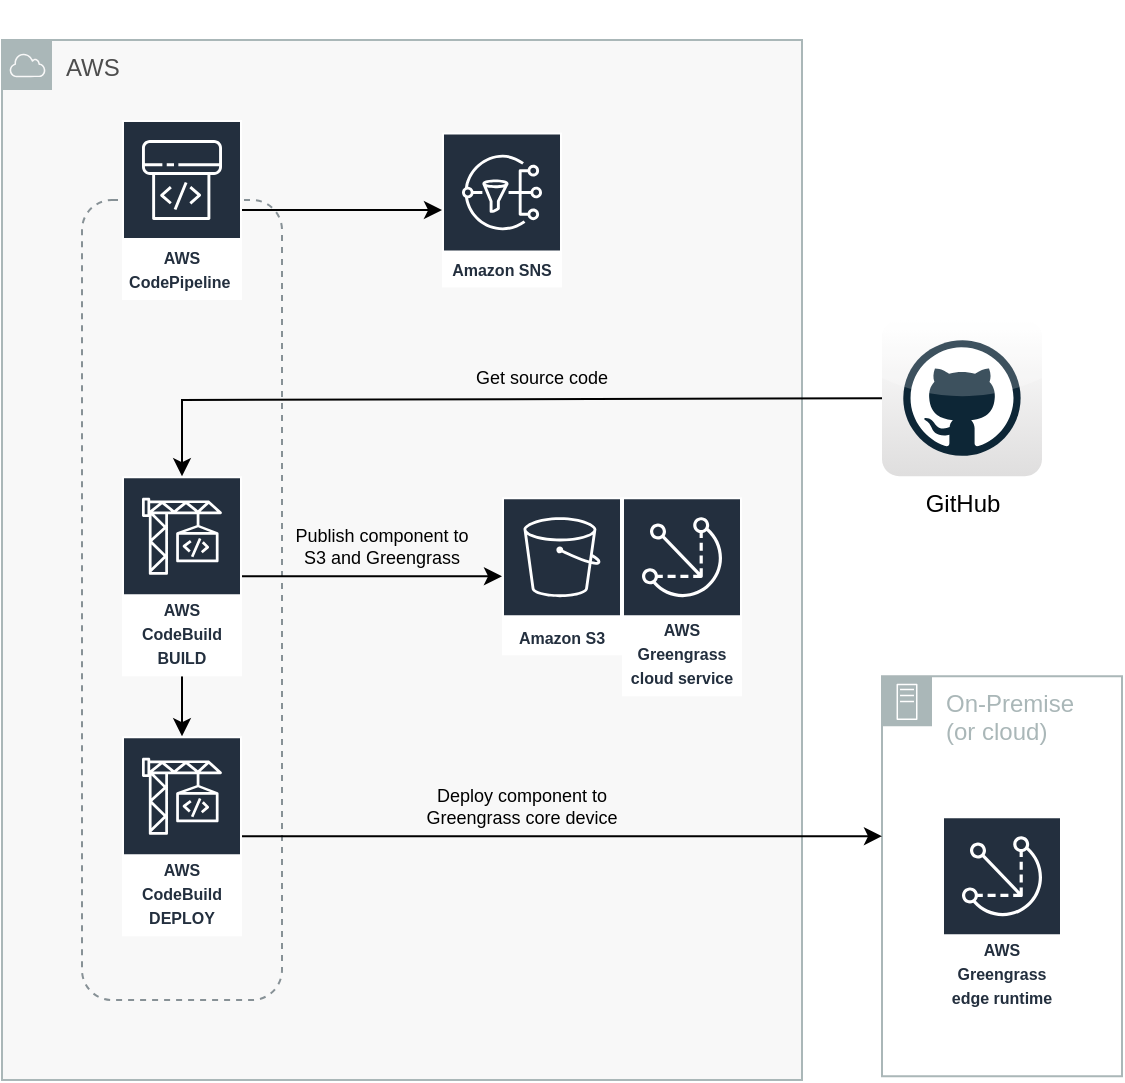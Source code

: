 <mxfile version="26.0.3">
  <diagram id="nuTmEM6pZ8AwLLSvvVjI" name="Page-1">
    <mxGraphModel dx="2954" dy="1244" grid="1" gridSize="10" guides="1" tooltips="1" connect="1" arrows="1" fold="1" page="1" pageScale="1" pageWidth="850" pageHeight="1100" math="0" shadow="0">
      <root>
        <mxCell id="0" />
        <mxCell id="1" parent="0" />
        <mxCell id="gQ_V418OBuMyk7GFYYVb-3" value="On-Premise&lt;br&gt;(or cloud)" style="outlineConnect=0;gradientColor=none;html=1;whiteSpace=wrap;fontSize=12;fontStyle=0;shape=mxgraph.aws4.group;grIcon=mxgraph.aws4.group_on_premise;strokeColor=#AAB7B8;fillColor=none;verticalAlign=top;align=left;spacingLeft=30;fontColor=#AAB7B8;dashed=0;" parent="1" vertex="1">
          <mxGeometry x="480" y="338.1" width="120" height="200" as="geometry" />
        </mxCell>
        <mxCell id="JBoP75M5lPnNyXOxkh6Z-23" value="&lt;font color=&quot;#4D4D4D&quot;&gt;AWS&lt;/font&gt;" style="outlineConnect=0;gradientColor=none;html=1;whiteSpace=wrap;fontSize=12;fontStyle=0;shape=mxgraph.aws4.group;grIcon=mxgraph.aws4.group_aws_cloud;strokeColor=#AAB7B8;fillColor=#F8f8f8;verticalAlign=top;align=left;spacingLeft=30;fontColor=#AAB7B8;dashed=0;" parent="1" vertex="1">
          <mxGeometry x="40" y="20" width="400" height="520" as="geometry" />
        </mxCell>
        <mxCell id="JBoP75M5lPnNyXOxkh6Z-24" value="" style="outlineConnect=0;gradientColor=none;html=1;whiteSpace=wrap;fontSize=12;fontStyle=0;strokeColor=#879196;fillColor=none;verticalAlign=top;align=center;fontColor=#879196;dashed=1;spacingTop=3;rounded=1;" parent="1" vertex="1">
          <mxGeometry x="80" y="100" width="100" height="400" as="geometry" />
        </mxCell>
        <mxCell id="JBoP75M5lPnNyXOxkh6Z-46" value="" style="edgeStyle=orthogonalEdgeStyle;rounded=0;orthogonalLoop=1;jettySize=auto;html=1;" parent="1" source="JBoP75M5lPnNyXOxkh6Z-1" target="JBoP75M5lPnNyXOxkh6Z-13" edge="1">
          <mxGeometry relative="1" as="geometry" />
        </mxCell>
        <mxCell id="JBoP75M5lPnNyXOxkh6Z-1" value="&lt;div&gt;&lt;font style=&quot;font-size: 8px&quot;&gt;AWS CodePipeline&amp;nbsp;&lt;/font&gt;&lt;/div&gt;" style="outlineConnect=0;fontColor=#232F3E;gradientColor=none;strokeColor=#ffffff;fillColor=#232F3E;dashed=0;verticalLabelPosition=middle;verticalAlign=bottom;align=center;html=1;whiteSpace=wrap;fontSize=10;fontStyle=1;spacing=3;shape=mxgraph.aws4.productIcon;prIcon=mxgraph.aws4.codepipeline;" parent="1" vertex="1">
          <mxGeometry x="100" y="60" width="60" height="90" as="geometry" />
        </mxCell>
        <mxCell id="JBoP75M5lPnNyXOxkh6Z-44" value="" style="edgeStyle=orthogonalEdgeStyle;rounded=0;orthogonalLoop=1;jettySize=auto;html=1;" parent="1" source="JBoP75M5lPnNyXOxkh6Z-3" target="JBoP75M5lPnNyXOxkh6Z-4" edge="1">
          <mxGeometry relative="1" as="geometry" />
        </mxCell>
        <mxCell id="gQ_V418OBuMyk7GFYYVb-10" value="" style="edgeStyle=orthogonalEdgeStyle;rounded=0;orthogonalLoop=1;jettySize=auto;html=1;" parent="1" source="JBoP75M5lPnNyXOxkh6Z-3" edge="1">
          <mxGeometry relative="1" as="geometry">
            <mxPoint x="130" y="368.1" as="targetPoint" />
          </mxGeometry>
        </mxCell>
        <mxCell id="JBoP75M5lPnNyXOxkh6Z-3" value="&lt;div&gt;&lt;font style=&quot;font-size: 8px&quot;&gt;AWS CodeBuild BUILD&lt;br&gt;&lt;/font&gt;&lt;/div&gt;" style="outlineConnect=0;fontColor=#232F3E;gradientColor=none;strokeColor=#ffffff;fillColor=#232F3E;dashed=0;verticalLabelPosition=middle;verticalAlign=bottom;align=center;html=1;whiteSpace=wrap;fontSize=10;fontStyle=1;spacing=3;shape=mxgraph.aws4.productIcon;prIcon=mxgraph.aws4.codebuild;" parent="1" vertex="1">
          <mxGeometry x="100" y="238.1" width="60" height="100" as="geometry" />
        </mxCell>
        <mxCell id="JBoP75M5lPnNyXOxkh6Z-4" value="&lt;font style=&quot;font-size: 8px&quot;&gt;Amazon S3&lt;/font&gt;" style="outlineConnect=0;fontColor=#232F3E;gradientColor=none;strokeColor=#ffffff;fillColor=#232F3E;dashed=0;verticalLabelPosition=middle;verticalAlign=bottom;align=center;html=1;whiteSpace=wrap;fontSize=10;fontStyle=1;spacing=3;shape=mxgraph.aws4.productIcon;prIcon=mxgraph.aws4.s3;" parent="1" vertex="1">
          <mxGeometry x="290" y="248.57" width="60" height="79.06" as="geometry" />
        </mxCell>
        <mxCell id="gQ_V418OBuMyk7GFYYVb-13" value="" style="edgeStyle=orthogonalEdgeStyle;rounded=0;orthogonalLoop=1;jettySize=auto;html=1;" parent="1" source="JBoP75M5lPnNyXOxkh6Z-6" target="gQ_V418OBuMyk7GFYYVb-3" edge="1">
          <mxGeometry relative="1" as="geometry">
            <mxPoint x="240" y="418.1" as="targetPoint" />
            <Array as="points">
              <mxPoint x="410" y="418.1" />
              <mxPoint x="410" y="418.1" />
            </Array>
          </mxGeometry>
        </mxCell>
        <mxCell id="JBoP75M5lPnNyXOxkh6Z-6" value="&lt;div&gt;&lt;font style=&quot;font-size: 8px&quot;&gt;AWS CodeBuild DEPLOY&lt;br&gt;&lt;/font&gt;&lt;/div&gt;" style="outlineConnect=0;fontColor=#232F3E;gradientColor=none;strokeColor=#ffffff;fillColor=#232F3E;dashed=0;verticalLabelPosition=middle;verticalAlign=bottom;align=center;html=1;whiteSpace=wrap;fontSize=10;fontStyle=1;spacing=3;shape=mxgraph.aws4.productIcon;prIcon=mxgraph.aws4.codebuild;" parent="1" vertex="1">
          <mxGeometry x="100" y="368.1" width="60" height="100" as="geometry" />
        </mxCell>
        <mxCell id="JBoP75M5lPnNyXOxkh6Z-13" value="&lt;font style=&quot;font-size: 8px&quot;&gt;Amazon SNS&lt;/font&gt;" style="outlineConnect=0;fontColor=#232F3E;gradientColor=none;strokeColor=#ffffff;fillColor=#232F3E;dashed=0;verticalLabelPosition=middle;verticalAlign=bottom;align=center;html=1;whiteSpace=wrap;fontSize=10;fontStyle=1;spacing=3;shape=mxgraph.aws4.productIcon;prIcon=mxgraph.aws4.sns;" parent="1" vertex="1">
          <mxGeometry x="260" y="66.25" width="60" height="77.5" as="geometry" />
        </mxCell>
        <mxCell id="JBoP75M5lPnNyXOxkh6Z-56" value="" style="rounded=0;orthogonalLoop=1;jettySize=auto;html=1;" parent="1" source="gQ_V418OBuMyk7GFYYVb-1" target="JBoP75M5lPnNyXOxkh6Z-3" edge="1">
          <mxGeometry relative="1" as="geometry">
            <mxPoint x="130" y="230" as="targetPoint" />
            <mxPoint x="441.5" y="234.05" as="sourcePoint" />
            <Array as="points">
              <mxPoint x="130" y="200" />
            </Array>
          </mxGeometry>
        </mxCell>
        <mxCell id="JBoP75M5lPnNyXOxkh6Z-73" value="Deploy component to Greengrass core device" style="text;html=1;strokeColor=none;fillColor=none;align=center;verticalAlign=middle;whiteSpace=wrap;rounded=0;fontSize=9;" parent="1" vertex="1">
          <mxGeometry x="250" y="388.1" width="100" height="30" as="geometry" />
        </mxCell>
        <mxCell id="JBoP75M5lPnNyXOxkh6Z-77" value="Get source code" style="text;html=1;strokeColor=none;fillColor=none;align=center;verticalAlign=middle;whiteSpace=wrap;rounded=0;fontSize=9;" parent="1" vertex="1">
          <mxGeometry x="250" y="184.05" width="120" height="10" as="geometry" />
        </mxCell>
        <mxCell id="JBoP75M5lPnNyXOxkh6Z-79" value="&amp;nbsp; " style="text;html=1;strokeColor=none;fillColor=none;align=center;verticalAlign=middle;whiteSpace=wrap;rounded=0;fontSize=9;" parent="1" vertex="1">
          <mxGeometry x="480" width="40" height="20" as="geometry" />
        </mxCell>
        <mxCell id="gQ_V418OBuMyk7GFYYVb-1" value="GitHub" style="dashed=0;outlineConnect=0;html=1;align=center;labelPosition=center;verticalLabelPosition=bottom;verticalAlign=top;shape=mxgraph.webicons.github;gradientColor=#DFDEDE" parent="1" vertex="1">
          <mxGeometry x="480" y="160.0" width="80" height="78.1" as="geometry" />
        </mxCell>
        <mxCell id="gQ_V418OBuMyk7GFYYVb-2" value="&lt;font style=&quot;font-size: 8px&quot;&gt;AWS Greengrass&lt;br&gt;edge runtime&lt;br&gt;&lt;/font&gt;" style="outlineConnect=0;fontColor=#232F3E;gradientColor=none;strokeColor=#ffffff;fillColor=#232F3E;dashed=0;verticalLabelPosition=middle;verticalAlign=bottom;align=center;html=1;whiteSpace=wrap;fontSize=10;fontStyle=1;spacing=3;shape=mxgraph.aws4.productIcon;prIcon=mxgraph.aws4.greengrass;" parent="1" vertex="1">
          <mxGeometry x="510" y="408.1" width="60" height="99.53" as="geometry" />
        </mxCell>
        <mxCell id="gQ_V418OBuMyk7GFYYVb-5" value="Publish component to S3 and Greengrass" style="text;html=1;strokeColor=none;fillColor=none;align=center;verticalAlign=middle;whiteSpace=wrap;rounded=0;fontSize=9;" parent="1" vertex="1">
          <mxGeometry x="180" y="258.1" width="100" height="30" as="geometry" />
        </mxCell>
        <mxCell id="gQ_V418OBuMyk7GFYYVb-17" value="&lt;font style=&quot;font-size: 8px&quot;&gt;AWS Greengrass&lt;br&gt;cloud service&lt;br&gt;&lt;/font&gt;" style="outlineConnect=0;fontColor=#232F3E;gradientColor=none;strokeColor=#ffffff;fillColor=#232F3E;dashed=0;verticalLabelPosition=middle;verticalAlign=bottom;align=center;html=1;whiteSpace=wrap;fontSize=10;fontStyle=1;spacing=3;shape=mxgraph.aws4.productIcon;prIcon=mxgraph.aws4.greengrass;" parent="1" vertex="1">
          <mxGeometry x="350" y="248.57" width="60" height="99.53" as="geometry" />
        </mxCell>
      </root>
    </mxGraphModel>
  </diagram>
</mxfile>
